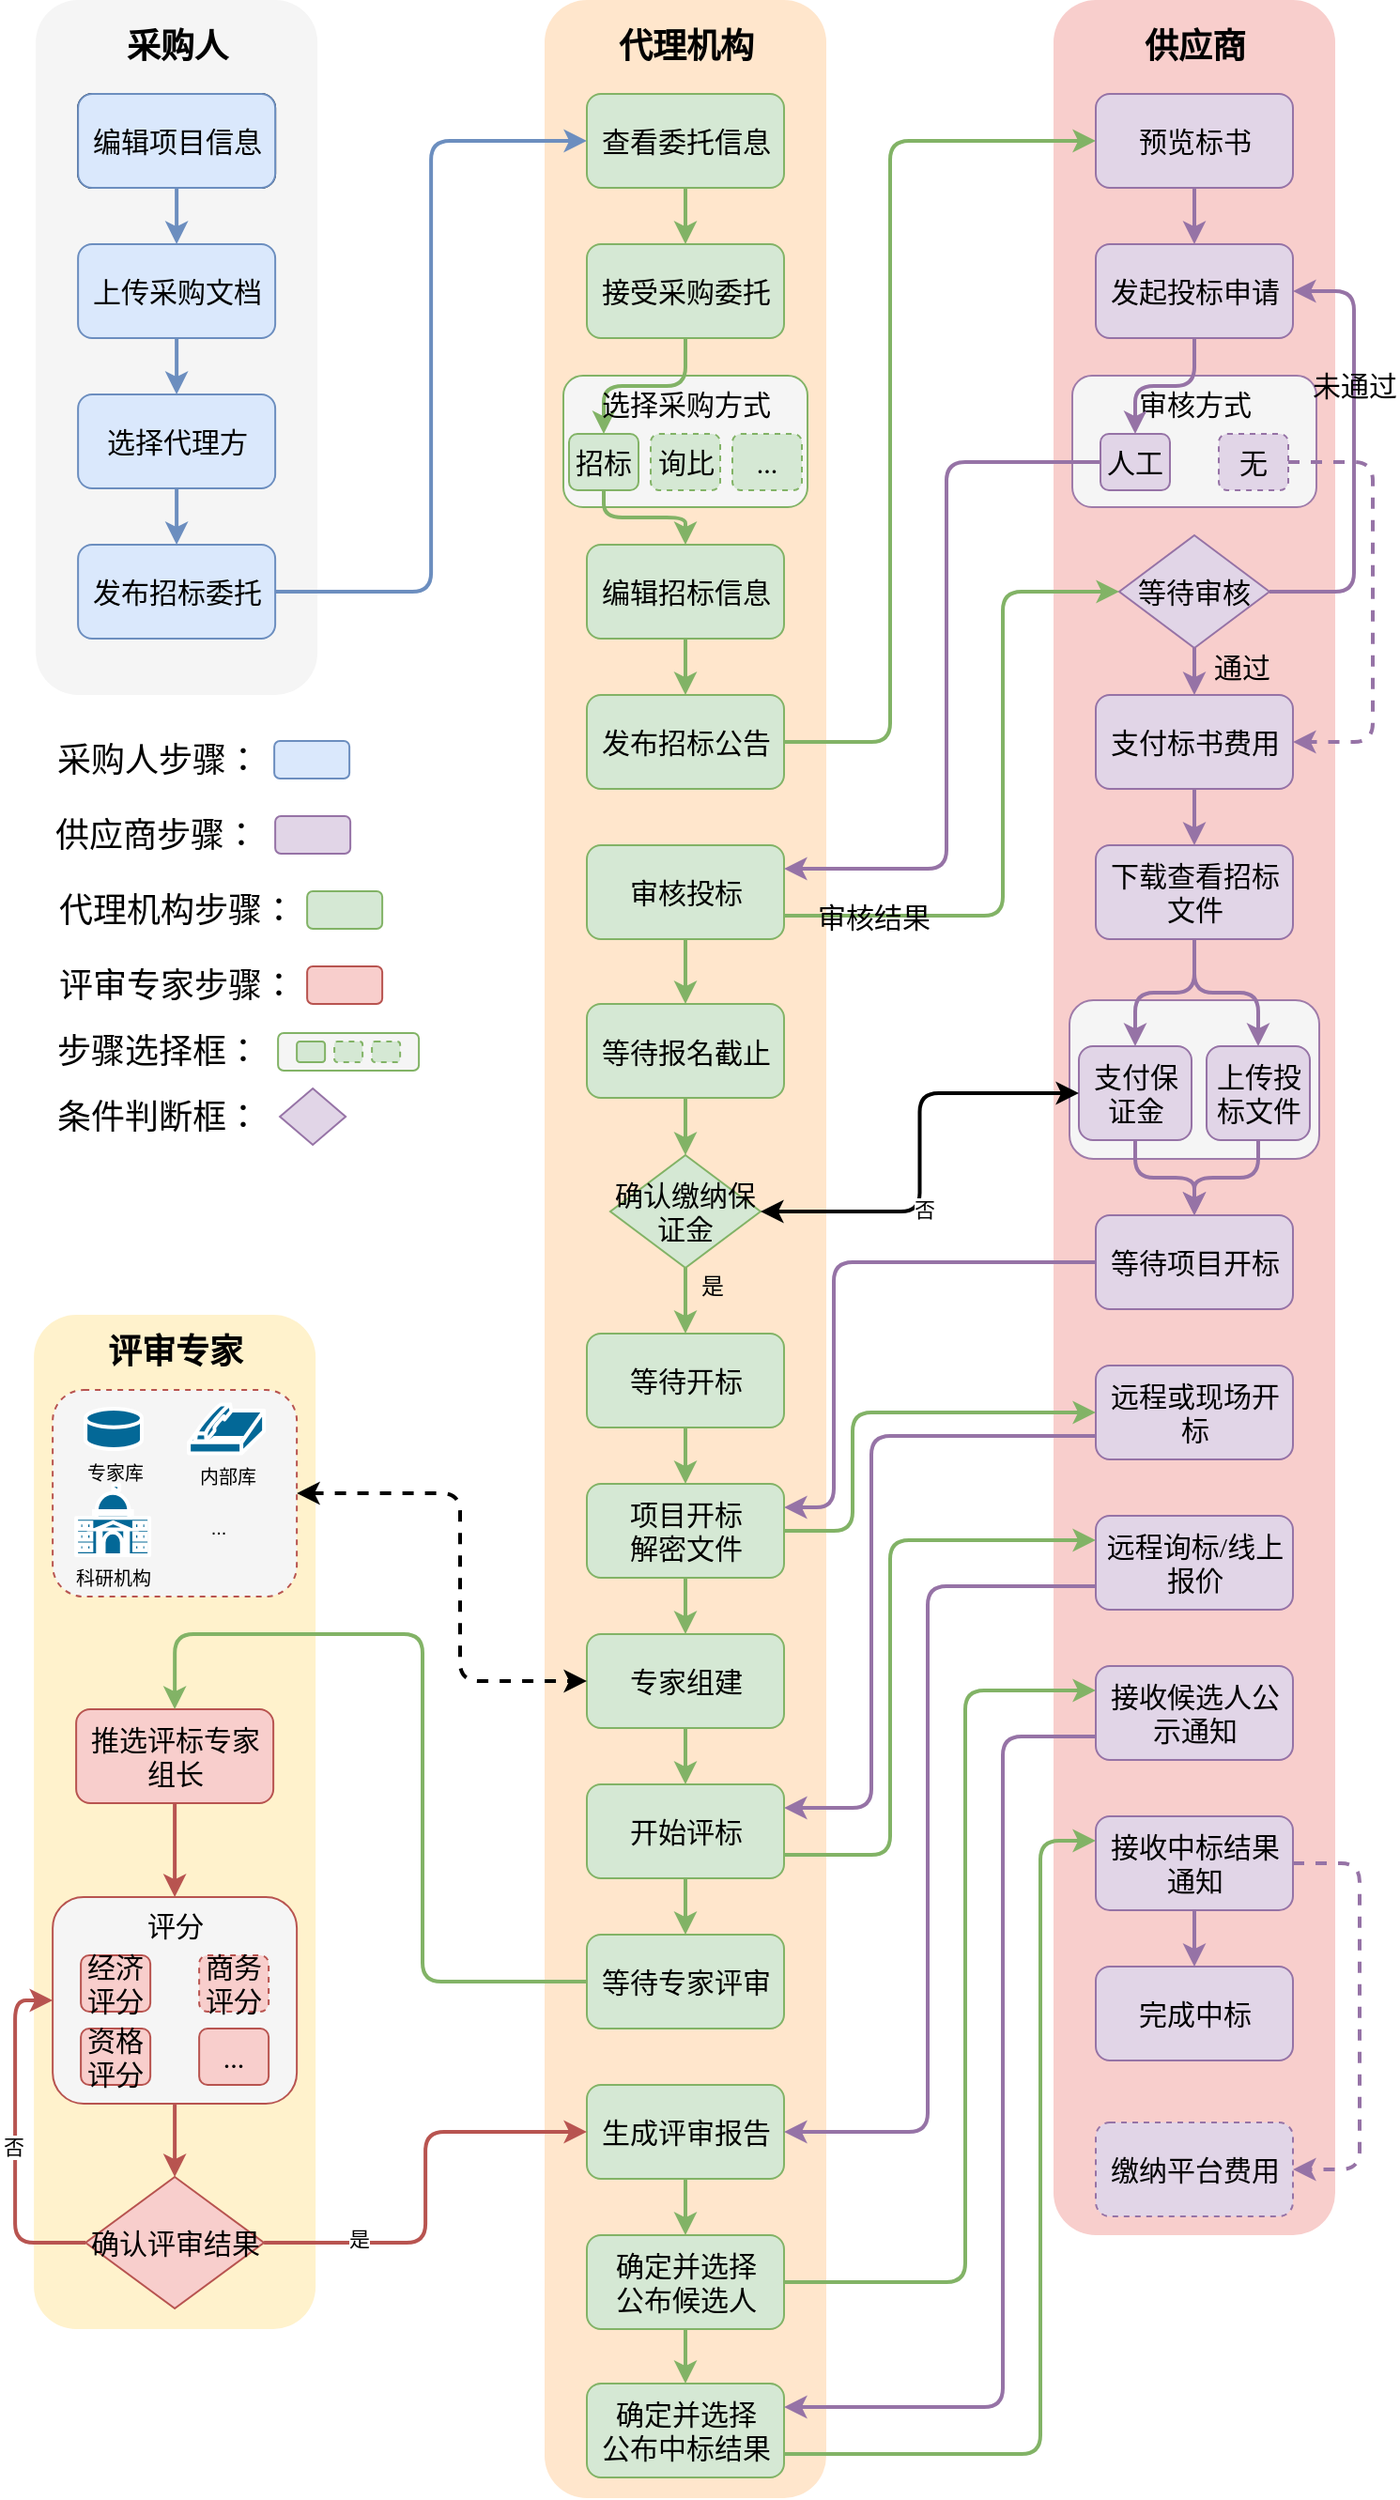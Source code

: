 <mxfile>
    <diagram id="Uh6QsPy6_SlyniQGsWLO" name="Page-1">
        <mxGraphModel dx="1078" dy="716" grid="1" gridSize="10" guides="1" tooltips="1" connect="1" arrows="1" fold="1" page="1" pageScale="1" pageWidth="750" pageHeight="1350" background="#ffffff" math="0" shadow="0">
            <root>
                <mxCell id="0"/>
                <mxCell id="1" parent="0"/>
                <mxCell id="5" value="" style="rounded=1;whiteSpace=wrap;html=1;fillColor=#f5f5f5;fontColor=#333333;strokeColor=none;" parent="1" vertex="1">
                    <mxGeometry x="19.06" width="150" height="370" as="geometry"/>
                </mxCell>
                <mxCell id="6" value="" style="rounded=1;whiteSpace=wrap;html=1;fillColor=#ffe6cc;strokeColor=none;" parent="1" vertex="1">
                    <mxGeometry x="290" width="150" height="1330" as="geometry"/>
                </mxCell>
                <mxCell id="32" value="" style="rounded=1;whiteSpace=wrap;html=1;fillColor=#f5f5f5;strokeColor=#82b366;fontColor=#333333;fontFamily=楷体;fontSize=15;" parent="1" vertex="1">
                    <mxGeometry x="300" y="200" width="130" height="70" as="geometry"/>
                </mxCell>
                <mxCell id="7" value="" style="rounded=1;whiteSpace=wrap;html=1;fillColor=#f8cecc;strokeColor=none;" parent="1" vertex="1">
                    <mxGeometry x="561" width="150" height="1190" as="geometry"/>
                </mxCell>
                <mxCell id="10" value="采购人" style="text;html=1;align=center;verticalAlign=middle;resizable=0;points=[];autosize=1;strokeColor=none;fillColor=none;fontStyle=1;fontSize=18;fontFamily=黑体;" parent="1" vertex="1">
                    <mxGeometry x="54.06" y="5" width="80" height="40" as="geometry"/>
                </mxCell>
                <mxCell id="12" value="代理机构" style="text;html=1;align=center;verticalAlign=middle;resizable=0;points=[];autosize=1;strokeColor=none;fillColor=none;fontStyle=1;fontSize=18;fontFamily=黑体;" parent="1" vertex="1">
                    <mxGeometry x="315" y="5" width="100" height="40" as="geometry"/>
                </mxCell>
                <mxCell id="13" value="供应商" style="text;html=1;align=center;verticalAlign=middle;resizable=0;points=[];autosize=1;strokeColor=none;fillColor=none;fontSize=18;fontStyle=1;fontFamily=黑体;" parent="1" vertex="1">
                    <mxGeometry x="596" y="5" width="80" height="40" as="geometry"/>
                </mxCell>
                <mxCell id="22" style="edgeStyle=none;html=1;exitX=0.5;exitY=1;exitDx=0;exitDy=0;entryX=0.5;entryY=0;entryDx=0;entryDy=0;fontFamily=楷体;fontSize=15;fillColor=#dae8fc;strokeColor=#6c8ebf;strokeWidth=2;" parent="1" source="15" target="16" edge="1">
                    <mxGeometry relative="1" as="geometry"/>
                </mxCell>
                <mxCell id="15" value="编辑项目信息" style="rounded=1;whiteSpace=wrap;html=1;fontFamily=楷体;fontSize=15;" parent="1" vertex="1">
                    <mxGeometry x="41.56" y="50" width="105" height="50" as="geometry"/>
                </mxCell>
                <mxCell id="23" style="edgeStyle=none;html=1;exitX=0.5;exitY=1;exitDx=0;exitDy=0;entryX=0.5;entryY=0;entryDx=0;entryDy=0;fontFamily=楷体;fontSize=15;fillColor=#dae8fc;strokeColor=#6c8ebf;strokeWidth=2;" parent="1" source="16" target="17" edge="1">
                    <mxGeometry relative="1" as="geometry"/>
                </mxCell>
                <mxCell id="16" value="上传采购文档" style="rounded=1;whiteSpace=wrap;html=1;fillColor=#dae8fc;strokeColor=#6c8ebf;fontFamily=楷体;fontSize=15;" parent="1" vertex="1">
                    <mxGeometry x="41.56" y="130" width="105" height="50" as="geometry"/>
                </mxCell>
                <mxCell id="24" style="edgeStyle=none;html=1;exitX=0.5;exitY=1;exitDx=0;exitDy=0;entryX=0.5;entryY=0;entryDx=0;entryDy=0;fontFamily=楷体;fontSize=15;fillColor=#dae8fc;strokeColor=#6c8ebf;strokeWidth=2;" parent="1" source="17" target="18" edge="1">
                    <mxGeometry relative="1" as="geometry"/>
                </mxCell>
                <mxCell id="17" value="选择代理方" style="rounded=1;whiteSpace=wrap;html=1;fillColor=#dae8fc;strokeColor=#6c8ebf;fontFamily=楷体;fontSize=15;" parent="1" vertex="1">
                    <mxGeometry x="41.56" y="210" width="105" height="50" as="geometry"/>
                </mxCell>
                <mxCell id="49" style="edgeStyle=orthogonalEdgeStyle;html=1;exitX=1;exitY=0.5;exitDx=0;exitDy=0;entryX=0;entryY=0.5;entryDx=0;entryDy=0;fontFamily=楷体;fontSize=15;fillColor=#dae8fc;strokeColor=#6c8ebf;strokeWidth=2;" parent="1" source="18" target="25" edge="1">
                    <mxGeometry relative="1" as="geometry"/>
                </mxCell>
                <mxCell id="18" value="发布招标委托" style="rounded=1;whiteSpace=wrap;html=1;fillColor=#dae8fc;strokeColor=#6c8ebf;fontFamily=楷体;fontSize=15;" parent="1" vertex="1">
                    <mxGeometry x="41.56" y="290" width="105" height="50" as="geometry"/>
                </mxCell>
                <mxCell id="40" style="edgeStyle=none;html=1;exitX=0.5;exitY=1;exitDx=0;exitDy=0;entryX=0.5;entryY=0;entryDx=0;entryDy=0;fontFamily=楷体;fontSize=15;fillColor=#d5e8d4;strokeColor=#82b366;strokeWidth=2;" parent="1" source="25" target="26" edge="1">
                    <mxGeometry relative="1" as="geometry"/>
                </mxCell>
                <mxCell id="25" value="查看委托信息" style="rounded=1;whiteSpace=wrap;html=1;fillColor=#d5e8d4;strokeColor=#82b366;fontFamily=楷体;fontSize=15;" parent="1" vertex="1">
                    <mxGeometry x="312.5" y="50" width="105" height="50" as="geometry"/>
                </mxCell>
                <mxCell id="80" style="edgeStyle=orthogonalEdgeStyle;html=1;exitX=0.5;exitY=1;exitDx=0;exitDy=0;entryX=0.5;entryY=0;entryDx=0;entryDy=0;fontFamily=楷体;fontSize=15;fillColor=#d5e8d4;strokeColor=#82b366;strokeWidth=2;" parent="1" source="26" target="28" edge="1">
                    <mxGeometry relative="1" as="geometry"/>
                </mxCell>
                <mxCell id="26" value="接受采购委托" style="rounded=1;whiteSpace=wrap;html=1;fillColor=#d5e8d4;strokeColor=#82b366;fontFamily=楷体;fontSize=15;" parent="1" vertex="1">
                    <mxGeometry x="312.5" y="130" width="105" height="50" as="geometry"/>
                </mxCell>
                <mxCell id="79" style="edgeStyle=orthogonalEdgeStyle;html=1;exitX=0.5;exitY=1;exitDx=0;exitDy=0;fontFamily=楷体;fontSize=15;fillColor=#d5e8d4;strokeColor=#82b366;strokeWidth=2;" parent="1" source="28" target="31" edge="1">
                    <mxGeometry relative="1" as="geometry"/>
                </mxCell>
                <mxCell id="28" value="招标" style="rounded=1;whiteSpace=wrap;html=1;fontFamily=楷体;fontSize=15;fillColor=#d5e8d4;strokeColor=#82b366;" parent="1" vertex="1">
                    <mxGeometry x="303" y="231" width="37" height="30" as="geometry"/>
                </mxCell>
                <mxCell id="29" value="询比" style="rounded=1;whiteSpace=wrap;html=1;fontFamily=楷体;fontSize=15;dashed=1;fillColor=#d5e8d4;strokeColor=#82b366;" parent="1" vertex="1">
                    <mxGeometry x="346.5" y="231" width="37" height="30" as="geometry"/>
                </mxCell>
                <mxCell id="30" value="..." style="rounded=1;whiteSpace=wrap;html=1;fontFamily=楷体;fontSize=15;dashed=1;fillColor=#d5e8d4;strokeColor=#82b366;" parent="1" vertex="1">
                    <mxGeometry x="390" y="231" width="37" height="30" as="geometry"/>
                </mxCell>
                <mxCell id="43" style="edgeStyle=none;html=1;exitX=0.5;exitY=1;exitDx=0;exitDy=0;entryX=0.5;entryY=0;entryDx=0;entryDy=0;fontFamily=楷体;fontSize=15;fillColor=#d5e8d4;strokeColor=#82b366;strokeWidth=2;" parent="1" source="31" target="34" edge="1">
                    <mxGeometry relative="1" as="geometry"/>
                </mxCell>
                <mxCell id="31" value="编辑招标信息" style="rounded=1;whiteSpace=wrap;html=1;fillColor=#d5e8d4;strokeColor=#82b366;fontFamily=楷体;fontSize=15;" parent="1" vertex="1">
                    <mxGeometry x="312.5" y="290" width="105" height="50" as="geometry"/>
                </mxCell>
                <mxCell id="33" value="选择采购方式" style="text;html=1;align=center;verticalAlign=middle;resizable=0;points=[];autosize=1;strokeColor=none;fillColor=none;fontSize=15;fontFamily=楷体;" parent="1" vertex="1">
                    <mxGeometry x="310" y="200" width="110" height="30" as="geometry"/>
                </mxCell>
                <mxCell id="48" style="edgeStyle=orthogonalEdgeStyle;html=1;exitX=1;exitY=0.5;exitDx=0;exitDy=0;entryX=0;entryY=0.5;entryDx=0;entryDy=0;fontFamily=楷体;fontSize=15;fillColor=#d5e8d4;strokeColor=#82b366;strokeWidth=2;" parent="1" source="34" target="35" edge="1">
                    <mxGeometry relative="1" as="geometry">
                        <Array as="points">
                            <mxPoint x="474" y="395"/>
                            <mxPoint x="474" y="75"/>
                        </Array>
                    </mxGeometry>
                </mxCell>
                <mxCell id="34" value="发布招标公告" style="rounded=1;whiteSpace=wrap;html=1;fillColor=#d5e8d4;strokeColor=#82b366;fontFamily=楷体;fontSize=15;" parent="1" vertex="1">
                    <mxGeometry x="312.5" y="370" width="105" height="50" as="geometry"/>
                </mxCell>
                <mxCell id="44" style="edgeStyle=none;html=1;exitX=0.5;exitY=1;exitDx=0;exitDy=0;entryX=0.5;entryY=0;entryDx=0;entryDy=0;fontFamily=楷体;fontSize=15;fillColor=#e1d5e7;strokeColor=#9673a6;strokeWidth=2;" parent="1" source="35" target="36" edge="1">
                    <mxGeometry relative="1" as="geometry"/>
                </mxCell>
                <mxCell id="35" value="预览标书" style="rounded=1;whiteSpace=wrap;html=1;fillColor=#e1d5e7;strokeColor=#9673a6;fontFamily=楷体;fontSize=15;" parent="1" vertex="1">
                    <mxGeometry x="583.5" y="50" width="105" height="50" as="geometry"/>
                </mxCell>
                <mxCell id="36" value="发起投标申请" style="rounded=1;whiteSpace=wrap;html=1;fillColor=#e1d5e7;strokeColor=#9673a6;fontFamily=楷体;fontSize=15;" parent="1" vertex="1">
                    <mxGeometry x="583.5" y="130" width="105" height="50" as="geometry"/>
                </mxCell>
                <mxCell id="51" value="" style="rounded=1;whiteSpace=wrap;html=1;fillColor=#f5f5f5;strokeColor=#9f7ba9;fontColor=#333333;fontFamily=楷体;fontSize=15;" parent="1" vertex="1">
                    <mxGeometry x="571" y="200" width="130" height="70" as="geometry"/>
                </mxCell>
                <mxCell id="52" value="审核方式" style="text;html=1;align=center;verticalAlign=middle;resizable=0;points=[];autosize=1;strokeColor=none;fillColor=none;fontSize=15;fontFamily=楷体;" parent="1" vertex="1">
                    <mxGeometry x="596" y="200" width="80" height="30" as="geometry"/>
                </mxCell>
                <mxCell id="63" value="人工" style="rounded=1;whiteSpace=wrap;html=1;fontFamily=楷体;fontSize=15;fillColor=#e1d5e7;strokeColor=#9673a6;" parent="1" vertex="1">
                    <mxGeometry x="586" y="231" width="37" height="30" as="geometry"/>
                </mxCell>
                <mxCell id="77" style="edgeStyle=orthogonalEdgeStyle;html=1;exitX=1;exitY=0.5;exitDx=0;exitDy=0;entryX=1;entryY=0.5;entryDx=0;entryDy=0;fontFamily=楷体;fontSize=15;dashed=1;fillColor=#e1d5e7;strokeColor=#9673a6;strokeWidth=2;" parent="1" source="64" target="68" edge="1">
                    <mxGeometry relative="1" as="geometry">
                        <Array as="points">
                            <mxPoint x="731" y="246"/>
                            <mxPoint x="731" y="395"/>
                        </Array>
                    </mxGeometry>
                </mxCell>
                <mxCell id="64" value="无" style="rounded=1;whiteSpace=wrap;html=1;fontFamily=楷体;fontSize=15;dashed=1;fillColor=#e1d5e7;strokeColor=#9673a6;" parent="1" vertex="1">
                    <mxGeometry x="649" y="231" width="37" height="30" as="geometry"/>
                </mxCell>
                <mxCell id="66" style="edgeStyle=orthogonalEdgeStyle;html=1;exitX=1;exitY=0.5;exitDx=0;exitDy=0;fontFamily=楷体;fontSize=15;fillColor=#e1d5e7;strokeColor=#9673a6;strokeWidth=2;" parent="1" source="65" target="36" edge="1">
                    <mxGeometry relative="1" as="geometry">
                        <mxPoint x="681" y="315" as="sourcePoint"/>
                        <mxPoint x="693.5" y="155" as="targetPoint"/>
                        <Array as="points">
                            <mxPoint x="721" y="315"/>
                            <mxPoint x="721" y="155"/>
                        </Array>
                    </mxGeometry>
                </mxCell>
                <mxCell id="92" value="未通过" style="edgeLabel;html=1;align=center;verticalAlign=middle;resizable=0;points=[];fontSize=15;fontFamily=楷体;labelBackgroundColor=none;" parent="66" vertex="1" connectable="0">
                    <mxGeometry x="0.304" relative="1" as="geometry">
                        <mxPoint as="offset"/>
                    </mxGeometry>
                </mxCell>
                <mxCell id="69" style="edgeStyle=orthogonalEdgeStyle;html=1;exitX=0.5;exitY=1;exitDx=0;exitDy=0;entryX=0.5;entryY=0;entryDx=0;entryDy=0;fontFamily=楷体;fontSize=15;fillColor=#e1d5e7;strokeColor=#9673a6;strokeWidth=2;" parent="1" source="65" target="68" edge="1">
                    <mxGeometry relative="1" as="geometry"/>
                </mxCell>
                <mxCell id="65" value="等待审核" style="rhombus;whiteSpace=wrap;html=1;fontFamily=楷体;fontSize=15;fillColor=#e1d5e7;strokeColor=#9673a6;" parent="1" vertex="1">
                    <mxGeometry x="596" y="285" width="80" height="60" as="geometry"/>
                </mxCell>
                <mxCell id="72" style="edgeStyle=orthogonalEdgeStyle;html=1;exitX=0.5;exitY=1;exitDx=0;exitDy=0;entryX=0.5;entryY=0;entryDx=0;entryDy=0;fontFamily=楷体;fontSize=15;fillColor=#e1d5e7;strokeColor=#9673a6;strokeWidth=2;" parent="1" source="68" target="70" edge="1">
                    <mxGeometry relative="1" as="geometry"/>
                </mxCell>
                <mxCell id="68" value="支付标书费用" style="rounded=1;whiteSpace=wrap;html=1;fillColor=#e1d5e7;strokeColor=#9673a6;fontFamily=楷体;fontSize=15;" parent="1" vertex="1">
                    <mxGeometry x="583.5" y="370" width="105" height="50" as="geometry"/>
                </mxCell>
                <mxCell id="70" value="下载查看招标文件" style="rounded=1;whiteSpace=wrap;html=1;fillColor=#e1d5e7;strokeColor=#9673a6;fontFamily=楷体;fontSize=15;" parent="1" vertex="1">
                    <mxGeometry x="583.5" y="450" width="105" height="50" as="geometry"/>
                </mxCell>
                <mxCell id="76" style="edgeStyle=orthogonalEdgeStyle;html=1;exitX=1;exitY=0.75;exitDx=0;exitDy=0;entryX=0;entryY=0.5;entryDx=0;entryDy=0;fontFamily=楷体;fontSize=15;fillColor=#d5e8d4;strokeColor=#82b366;strokeWidth=2;" parent="1" source="74" target="65" edge="1">
                    <mxGeometry relative="1" as="geometry">
                        <Array as="points">
                            <mxPoint x="534" y="488"/>
                            <mxPoint x="534" y="315"/>
                        </Array>
                    </mxGeometry>
                </mxCell>
                <mxCell id="91" value="审核结果" style="edgeLabel;html=1;align=center;verticalAlign=middle;resizable=0;points=[];fontSize=15;fontFamily=楷体;labelBackgroundColor=none;" parent="76" vertex="1" connectable="0">
                    <mxGeometry x="-0.732" relative="1" as="geometry">
                        <mxPoint as="offset"/>
                    </mxGeometry>
                </mxCell>
                <mxCell id="90" style="edgeStyle=orthogonalEdgeStyle;html=1;exitX=0.5;exitY=1;exitDx=0;exitDy=0;entryX=0.5;entryY=0;entryDx=0;entryDy=0;fontFamily=楷体;fontSize=15;fillColor=#d5e8d4;strokeColor=#82b366;strokeWidth=2;" parent="1" source="74" target="84" edge="1">
                    <mxGeometry relative="1" as="geometry"/>
                </mxCell>
                <mxCell id="74" value="审核投标" style="rounded=1;whiteSpace=wrap;html=1;fillColor=#d5e8d4;strokeColor=#82b366;fontFamily=楷体;fontSize=15;" parent="1" vertex="1">
                    <mxGeometry x="312.5" y="450" width="105" height="50" as="geometry"/>
                </mxCell>
                <mxCell id="75" style="edgeStyle=orthogonalEdgeStyle;html=1;exitX=0;exitY=0.5;exitDx=0;exitDy=0;entryX=1;entryY=0.25;entryDx=0;entryDy=0;fontFamily=楷体;fontSize=15;fillColor=#e1d5e7;strokeColor=#9673a6;strokeWidth=2;" parent="1" source="63" target="74" edge="1">
                    <mxGeometry relative="1" as="geometry">
                        <Array as="points">
                            <mxPoint x="504" y="246"/>
                            <mxPoint x="504" y="462"/>
                        </Array>
                    </mxGeometry>
                </mxCell>
                <mxCell id="60" style="edgeStyle=orthogonalEdgeStyle;html=1;exitX=0.5;exitY=1;exitDx=0;exitDy=0;fontFamily=楷体;fontSize=15;fillColor=#e1d5e7;strokeColor=#9673a6;strokeWidth=2;" parent="1" source="36" target="63" edge="1">
                    <mxGeometry relative="1" as="geometry"/>
                </mxCell>
                <mxCell id="206" style="edgeStyle=orthogonalEdgeStyle;html=1;exitX=0;exitY=0.5;exitDx=0;exitDy=0;entryX=1;entryY=0.25;entryDx=0;entryDy=0;strokeWidth=2;startArrow=none;startFill=0;fillColor=#e1d5e7;strokeColor=#9673a6;" parent="1" source="81" target="88" edge="1">
                    <mxGeometry relative="1" as="geometry">
                        <Array as="points">
                            <mxPoint x="444" y="672"/>
                            <mxPoint x="444" y="803"/>
                        </Array>
                    </mxGeometry>
                </mxCell>
                <mxCell id="81" value="等待项目开标" style="rounded=1;whiteSpace=wrap;html=1;fillColor=#e1d5e7;strokeColor=#9673a6;fontFamily=楷体;fontSize=15;" parent="1" vertex="1">
                    <mxGeometry x="583.5" y="647" width="105" height="50" as="geometry"/>
                </mxCell>
                <mxCell id="194" style="edgeStyle=orthogonalEdgeStyle;html=1;exitX=0.5;exitY=1;exitDx=0;exitDy=0;entryX=0.5;entryY=0;entryDx=0;entryDy=0;strokeWidth=2;startArrow=none;startFill=0;fillColor=#d5e8d4;strokeColor=#82b366;" parent="1" source="84" target="189" edge="1">
                    <mxGeometry relative="1" as="geometry"/>
                </mxCell>
                <mxCell id="84" value="等待报名截止" style="rounded=1;whiteSpace=wrap;html=1;fillColor=#d5e8d4;strokeColor=#82b366;fontFamily=楷体;fontSize=15;" parent="1" vertex="1">
                    <mxGeometry x="312.5" y="534.5" width="105" height="50" as="geometry"/>
                </mxCell>
                <mxCell id="89" style="edgeStyle=orthogonalEdgeStyle;html=1;exitX=0.5;exitY=1;exitDx=0;exitDy=0;entryX=0.5;entryY=0;entryDx=0;entryDy=0;fontFamily=楷体;fontSize=15;fillColor=#d5e8d4;strokeColor=#82b366;strokeWidth=2;" parent="1" source="85" target="88" edge="1">
                    <mxGeometry relative="1" as="geometry"/>
                </mxCell>
                <mxCell id="85" value="等待开标" style="rounded=1;whiteSpace=wrap;html=1;fillColor=#d5e8d4;strokeColor=#82b366;fontFamily=楷体;fontSize=15;" parent="1" vertex="1">
                    <mxGeometry x="312.5" y="710" width="105" height="50" as="geometry"/>
                </mxCell>
                <mxCell id="101" style="edgeStyle=orthogonalEdgeStyle;html=1;exitX=0.5;exitY=1;exitDx=0;exitDy=0;entryX=0.5;entryY=0;entryDx=0;entryDy=0;fontFamily=楷体;fontSize=15;fillColor=#d5e8d4;strokeColor=#82b366;strokeWidth=2;" parent="1" source="88" target="100" edge="1">
                    <mxGeometry relative="1" as="geometry"/>
                </mxCell>
                <mxCell id="207" style="edgeStyle=orthogonalEdgeStyle;html=1;exitX=1;exitY=0.5;exitDx=0;exitDy=0;entryX=0;entryY=0.5;entryDx=0;entryDy=0;strokeWidth=2;startArrow=none;startFill=0;fillColor=#d5e8d4;strokeColor=#82b366;" parent="1" source="88" target="95" edge="1">
                    <mxGeometry relative="1" as="geometry">
                        <Array as="points">
                            <mxPoint x="454" y="815"/>
                            <mxPoint x="454" y="752"/>
                        </Array>
                    </mxGeometry>
                </mxCell>
                <mxCell id="88" value="项目开标&lt;br style=&quot;font-size: 15px;&quot;&gt;解密文件" style="rounded=1;whiteSpace=wrap;html=1;fillColor=#d5e8d4;strokeColor=#82b366;fontFamily=楷体;fontSize=15;" parent="1" vertex="1">
                    <mxGeometry x="312.5" y="790" width="105" height="50" as="geometry"/>
                </mxCell>
                <mxCell id="94" value="&lt;span style=&quot;font-size: 15px;&quot;&gt;通过&lt;/span&gt;" style="text;html=1;align=center;verticalAlign=middle;resizable=0;points=[];autosize=1;strokeColor=none;fillColor=none;fontSize=15;fontFamily=楷体;labelBackgroundColor=none;" parent="1" vertex="1">
                    <mxGeometry x="636" y="340" width="50" height="30" as="geometry"/>
                </mxCell>
                <mxCell id="208" style="edgeStyle=orthogonalEdgeStyle;html=1;exitX=0;exitY=0.75;exitDx=0;exitDy=0;entryX=1;entryY=0.25;entryDx=0;entryDy=0;strokeWidth=2;startArrow=none;startFill=0;fillColor=#e1d5e7;strokeColor=#9673a6;" parent="1" source="95" target="102" edge="1">
                    <mxGeometry relative="1" as="geometry">
                        <Array as="points">
                            <mxPoint x="464" y="765"/>
                            <mxPoint x="464" y="963"/>
                        </Array>
                    </mxGeometry>
                </mxCell>
                <mxCell id="95" value="远程或现场开标" style="rounded=1;whiteSpace=wrap;html=1;fillColor=#e1d5e7;strokeColor=#9673a6;fontFamily=楷体;fontSize=15;" parent="1" vertex="1">
                    <mxGeometry x="583.5" y="727" width="105" height="50" as="geometry"/>
                </mxCell>
                <mxCell id="103" style="edgeStyle=orthogonalEdgeStyle;html=1;exitX=0.5;exitY=1;exitDx=0;exitDy=0;entryX=0.5;entryY=0;entryDx=0;entryDy=0;fontFamily=楷体;fontSize=15;fillColor=#d5e8d4;strokeColor=#82b366;strokeWidth=2;" parent="1" source="100" target="102" edge="1">
                    <mxGeometry relative="1" as="geometry"/>
                </mxCell>
                <mxCell id="100" value="专家组建" style="rounded=1;whiteSpace=wrap;html=1;fillColor=#d5e8d4;strokeColor=#82b366;fontFamily=楷体;fontSize=15;" parent="1" vertex="1">
                    <mxGeometry x="312.5" y="870" width="105" height="50" as="geometry"/>
                </mxCell>
                <mxCell id="110" style="edgeStyle=orthogonalEdgeStyle;html=1;exitX=0.5;exitY=1;exitDx=0;exitDy=0;entryX=0.5;entryY=0;entryDx=0;entryDy=0;fontFamily=楷体;fontSize=15;fillColor=#d5e8d4;strokeColor=#82b366;strokeWidth=2;" parent="1" source="102" target="104" edge="1">
                    <mxGeometry relative="1" as="geometry"/>
                </mxCell>
                <mxCell id="102" value="开始评标" style="rounded=1;whiteSpace=wrap;html=1;fillColor=#d5e8d4;strokeColor=#82b366;fontFamily=楷体;fontSize=15;" parent="1" vertex="1">
                    <mxGeometry x="312.5" y="950" width="105" height="50" as="geometry"/>
                </mxCell>
                <mxCell id="104" value="等待专家评审" style="rounded=1;whiteSpace=wrap;html=1;fillColor=#d5e8d4;strokeColor=#82b366;fontFamily=楷体;fontSize=15;" parent="1" vertex="1">
                    <mxGeometry x="312.5" y="1030" width="105" height="50" as="geometry"/>
                </mxCell>
                <mxCell id="112" style="edgeStyle=orthogonalEdgeStyle;html=1;exitX=0.5;exitY=1;exitDx=0;exitDy=0;entryX=0.5;entryY=0;entryDx=0;entryDy=0;fontFamily=楷体;fontSize=15;fillColor=#d5e8d4;strokeColor=#82b366;strokeWidth=2;" parent="1" source="105" target="106" edge="1">
                    <mxGeometry relative="1" as="geometry"/>
                </mxCell>
                <mxCell id="209" style="edgeStyle=orthogonalEdgeStyle;html=1;exitX=1;exitY=0.75;exitDx=0;exitDy=0;entryX=0;entryY=0.25;entryDx=0;entryDy=0;strokeWidth=2;startArrow=none;startFill=0;fillColor=#d5e8d4;strokeColor=#82b366;" parent="1" source="102" target="108" edge="1">
                    <mxGeometry relative="1" as="geometry">
                        <Array as="points">
                            <mxPoint x="474" y="988"/>
                            <mxPoint x="474" y="820"/>
                            <mxPoint x="584" y="820"/>
                        </Array>
                    </mxGeometry>
                </mxCell>
                <mxCell id="105" value="生成评审报告" style="rounded=1;whiteSpace=wrap;html=1;fillColor=#d5e8d4;strokeColor=#82b366;fontFamily=楷体;fontSize=15;" parent="1" vertex="1">
                    <mxGeometry x="312.5" y="1110" width="105" height="50" as="geometry"/>
                </mxCell>
                <mxCell id="113" style="edgeStyle=orthogonalEdgeStyle;html=1;exitX=0.5;exitY=1;exitDx=0;exitDy=0;entryX=0.5;entryY=0;entryDx=0;entryDy=0;fontFamily=楷体;fontSize=15;fillColor=#d5e8d4;strokeColor=#82b366;strokeWidth=2;" parent="1" source="106" target="107" edge="1">
                    <mxGeometry relative="1" as="geometry"/>
                </mxCell>
                <mxCell id="211" style="edgeStyle=orthogonalEdgeStyle;html=1;exitX=1;exitY=0.5;exitDx=0;exitDy=0;entryX=0;entryY=0.25;entryDx=0;entryDy=0;strokeWidth=2;startArrow=none;startFill=0;fillColor=#d5e8d4;strokeColor=#82b366;" parent="1" source="106" target="109" edge="1">
                    <mxGeometry relative="1" as="geometry">
                        <Array as="points">
                            <mxPoint x="514" y="1215"/>
                            <mxPoint x="514" y="900"/>
                            <mxPoint x="584" y="900"/>
                        </Array>
                    </mxGeometry>
                </mxCell>
                <mxCell id="106" value="确定并选择&lt;br style=&quot;font-size: 15px;&quot;&gt;公布候选人" style="rounded=1;whiteSpace=wrap;html=1;fillColor=#d5e8d4;strokeColor=#82b366;fontFamily=楷体;fontSize=15;" parent="1" vertex="1">
                    <mxGeometry x="312.5" y="1190" width="105" height="50" as="geometry"/>
                </mxCell>
                <mxCell id="213" style="edgeStyle=orthogonalEdgeStyle;html=1;exitX=1;exitY=0.75;exitDx=0;exitDy=0;entryX=0;entryY=0.25;entryDx=0;entryDy=0;strokeWidth=2;startArrow=none;startFill=0;fillColor=#d5e8d4;strokeColor=#82b366;" parent="1" source="107" target="119" edge="1">
                    <mxGeometry relative="1" as="geometry">
                        <Array as="points">
                            <mxPoint x="554" y="1306"/>
                            <mxPoint x="554" y="980"/>
                            <mxPoint x="584" y="980"/>
                        </Array>
                    </mxGeometry>
                </mxCell>
                <mxCell id="107" value="确定并选择&lt;br style=&quot;font-size: 15px;&quot;&gt;公布中标结果" style="rounded=1;whiteSpace=wrap;html=1;fillColor=#d5e8d4;strokeColor=#82b366;fontFamily=楷体;fontSize=15;" parent="1" vertex="1">
                    <mxGeometry x="312.5" y="1269" width="105" height="50" as="geometry"/>
                </mxCell>
                <mxCell id="210" style="edgeStyle=orthogonalEdgeStyle;html=1;exitX=0;exitY=0.75;exitDx=0;exitDy=0;entryX=1;entryY=0.5;entryDx=0;entryDy=0;strokeWidth=2;startArrow=none;startFill=0;fillColor=#e1d5e7;strokeColor=#9673a6;" parent="1" source="108" target="105" edge="1">
                    <mxGeometry relative="1" as="geometry">
                        <Array as="points">
                            <mxPoint x="494" y="844"/>
                            <mxPoint x="494" y="1135"/>
                        </Array>
                    </mxGeometry>
                </mxCell>
                <mxCell id="108" value="远程询标/线上报价" style="rounded=1;whiteSpace=wrap;html=1;fillColor=#e1d5e7;strokeColor=#9673a6;fontFamily=楷体;fontSize=15;" parent="1" vertex="1">
                    <mxGeometry x="583.5" y="807" width="105" height="50" as="geometry"/>
                </mxCell>
                <mxCell id="212" style="edgeStyle=orthogonalEdgeStyle;html=1;exitX=0;exitY=0.75;exitDx=0;exitDy=0;entryX=1;entryY=0.25;entryDx=0;entryDy=0;strokeWidth=2;startArrow=none;startFill=0;fillColor=#e1d5e7;strokeColor=#9673a6;" parent="1" source="109" target="107" edge="1">
                    <mxGeometry relative="1" as="geometry">
                        <Array as="points">
                            <mxPoint x="534" y="924"/>
                            <mxPoint x="534" y="1282"/>
                        </Array>
                    </mxGeometry>
                </mxCell>
                <mxCell id="109" value="接收候选人公示通知" style="rounded=1;whiteSpace=wrap;html=1;fillColor=#e1d5e7;strokeColor=#9673a6;fontFamily=楷体;fontSize=15;" parent="1" vertex="1">
                    <mxGeometry x="583.5" y="887" width="105" height="50" as="geometry"/>
                </mxCell>
                <mxCell id="145" style="edgeStyle=orthogonalEdgeStyle;html=1;exitX=0.5;exitY=1;exitDx=0;exitDy=0;entryX=0.5;entryY=0;entryDx=0;entryDy=0;strokeWidth=2;fontFamily=黑体;fontSize=18;fillColor=#e1d5e7;strokeColor=#9673a6;" parent="1" source="119" target="144" edge="1">
                    <mxGeometry relative="1" as="geometry"/>
                </mxCell>
                <mxCell id="231" style="edgeStyle=orthogonalEdgeStyle;html=1;exitX=1;exitY=0.5;exitDx=0;exitDy=0;entryX=1;entryY=0.5;entryDx=0;entryDy=0;strokeWidth=2;fontSize=10;fillColor=#e1d5e7;strokeColor=#9673a6;dashed=1;" edge="1" parent="1" source="119" target="230">
                    <mxGeometry relative="1" as="geometry">
                        <Array as="points">
                            <mxPoint x="724" y="992"/>
                            <mxPoint x="724" y="1155"/>
                        </Array>
                    </mxGeometry>
                </mxCell>
                <mxCell id="119" value="接收中标结果通知" style="rounded=1;whiteSpace=wrap;html=1;fillColor=#e1d5e7;strokeColor=#9673a6;fontFamily=楷体;fontSize=15;" parent="1" vertex="1">
                    <mxGeometry x="583.5" y="967" width="105" height="50" as="geometry"/>
                </mxCell>
                <mxCell id="126" value="编辑项目信息" style="rounded=1;whiteSpace=wrap;html=1;fillColor=#dae8fc;strokeColor=#6c8ebf;fontFamily=楷体;fontSize=15;" parent="1" vertex="1">
                    <mxGeometry x="41.56" y="50" width="105" height="50" as="geometry"/>
                </mxCell>
                <mxCell id="144" value="完成中标" style="rounded=1;whiteSpace=wrap;html=1;fillColor=#e1d5e7;strokeColor=#9673a6;fontFamily=楷体;fontSize=15;" parent="1" vertex="1">
                    <mxGeometry x="583.5" y="1047" width="105" height="50" as="geometry"/>
                </mxCell>
                <mxCell id="146" value="" style="rounded=1;whiteSpace=wrap;html=1;fillColor=#dae8fc;strokeColor=#6c8ebf;fontFamily=楷体;fontSize=15;" parent="1" vertex="1">
                    <mxGeometry x="146.06" y="394.5" width="40" height="20" as="geometry"/>
                </mxCell>
                <mxCell id="147" value="采购人步骤：" style="text;html=1;align=center;verticalAlign=middle;resizable=0;points=[];autosize=1;strokeColor=none;fillColor=none;fontSize=18;fontFamily=黑体;" parent="1" vertex="1">
                    <mxGeometry x="18.56" y="384.5" width="130" height="40" as="geometry"/>
                </mxCell>
                <mxCell id="148" value="代理机构步骤：" style="text;html=1;align=center;verticalAlign=middle;resizable=0;points=[];autosize=1;strokeColor=none;fillColor=none;fontSize=18;fontFamily=黑体;" parent="1" vertex="1">
                    <mxGeometry x="19.06" y="464.5" width="150" height="40" as="geometry"/>
                </mxCell>
                <mxCell id="149" value="供应商步骤：" style="text;html=1;align=center;verticalAlign=middle;resizable=0;points=[];autosize=1;strokeColor=none;fillColor=none;fontSize=18;fontFamily=黑体;" parent="1" vertex="1">
                    <mxGeometry x="18.06" y="424.5" width="130" height="40" as="geometry"/>
                </mxCell>
                <mxCell id="151" value="" style="rounded=1;whiteSpace=wrap;html=1;fillColor=#d5e8d4;strokeColor=#82b366;fontFamily=楷体;fontSize=15;" parent="1" vertex="1">
                    <mxGeometry x="163.56" y="474.5" width="40" height="20" as="geometry"/>
                </mxCell>
                <mxCell id="152" value="" style="rounded=1;whiteSpace=wrap;html=1;fillColor=#e1d5e7;strokeColor=#9673a6;fontFamily=楷体;fontSize=15;" parent="1" vertex="1">
                    <mxGeometry x="146.56" y="434.5" width="40" height="20" as="geometry"/>
                </mxCell>
                <mxCell id="153" value="步骤选择框：" style="text;html=1;align=center;verticalAlign=middle;resizable=0;points=[];autosize=1;strokeColor=none;fillColor=none;fontSize=18;fontFamily=黑体;" parent="1" vertex="1">
                    <mxGeometry x="19.06" y="540" width="130" height="40" as="geometry"/>
                </mxCell>
                <mxCell id="154" value="" style="rounded=1;whiteSpace=wrap;html=1;fillColor=#f5f5f5;strokeColor=#82b366;fontColor=#333333;fontFamily=楷体;fontSize=15;" parent="1" vertex="1">
                    <mxGeometry x="148.06" y="550" width="75" height="20" as="geometry"/>
                </mxCell>
                <mxCell id="157" value="" style="rounded=1;whiteSpace=wrap;html=1;fontFamily=楷体;fontSize=15;fillColor=#d5e8d4;strokeColor=#82b366;" parent="1" vertex="1">
                    <mxGeometry x="158.06" y="554.5" width="15" height="11" as="geometry"/>
                </mxCell>
                <mxCell id="159" value="" style="rounded=1;whiteSpace=wrap;html=1;fontFamily=楷体;fontSize=15;dashed=1;fillColor=#d5e8d4;strokeColor=#82b366;" parent="1" vertex="1">
                    <mxGeometry x="178.06" y="554.5" width="15" height="11" as="geometry"/>
                </mxCell>
                <mxCell id="160" value="" style="rounded=1;whiteSpace=wrap;html=1;fontFamily=楷体;fontSize=15;dashed=1;fillColor=#d5e8d4;strokeColor=#82b366;" parent="1" vertex="1">
                    <mxGeometry x="198.06" y="554.5" width="15" height="11" as="geometry"/>
                </mxCell>
                <mxCell id="161" value="" style="rhombus;whiteSpace=wrap;html=1;fontFamily=楷体;fontSize=15;fillColor=#e1d5e7;strokeColor=#9673a6;" parent="1" vertex="1">
                    <mxGeometry x="149.06" y="579.5" width="35" height="30" as="geometry"/>
                </mxCell>
                <mxCell id="162" value="条件判断框：" style="text;html=1;align=center;verticalAlign=middle;resizable=0;points=[];autosize=1;strokeColor=none;fillColor=none;fontSize=18;fontFamily=黑体;" parent="1" vertex="1">
                    <mxGeometry x="19.06" y="574.5" width="130" height="40" as="geometry"/>
                </mxCell>
                <mxCell id="164" value="" style="rounded=1;whiteSpace=wrap;html=1;fillColor=#fff2cc;strokeColor=none;" parent="1" vertex="1">
                    <mxGeometry x="18.06" y="700" width="150" height="540" as="geometry"/>
                </mxCell>
                <mxCell id="165" value="评审专家" style="text;html=1;align=center;verticalAlign=middle;resizable=0;points=[];autosize=1;strokeColor=none;fillColor=none;fontStyle=1;fontSize=18;fontFamily=黑体;" parent="1" vertex="1">
                    <mxGeometry x="43.06" y="700" width="100" height="40" as="geometry"/>
                </mxCell>
                <mxCell id="180" style="edgeStyle=orthogonalEdgeStyle;html=1;exitX=0.5;exitY=1;exitDx=0;exitDy=0;entryX=0.5;entryY=0;entryDx=0;entryDy=0;strokeWidth=2;fillColor=#f8cecc;strokeColor=#b85450;" parent="1" source="167" target="175" edge="1">
                    <mxGeometry relative="1" as="geometry"/>
                </mxCell>
                <mxCell id="167" value="" style="rounded=1;whiteSpace=wrap;html=1;fillColor=#f5f5f5;strokeColor=#b85450;fontColor=#333333;fontFamily=楷体;fontSize=15;" parent="1" vertex="1">
                    <mxGeometry x="28.06" y="1010" width="130" height="110" as="geometry"/>
                </mxCell>
                <mxCell id="168" value="评分" style="text;html=1;align=center;verticalAlign=middle;resizable=0;points=[];autosize=1;strokeColor=none;fillColor=none;fontSize=15;fontFamily=楷体;" parent="1" vertex="1">
                    <mxGeometry x="68.06" y="1010" width="50" height="30" as="geometry"/>
                </mxCell>
                <mxCell id="169" value="经济评分" style="rounded=1;whiteSpace=wrap;html=1;fontFamily=楷体;fontSize=15;fillColor=#f8cecc;strokeColor=#b85450;" parent="1" vertex="1">
                    <mxGeometry x="43.06" y="1041" width="37" height="30" as="geometry"/>
                </mxCell>
                <mxCell id="170" value="商务评分" style="rounded=1;whiteSpace=wrap;html=1;fontFamily=楷体;fontSize=15;dashed=1;fillColor=#f8cecc;strokeColor=#b85450;" parent="1" vertex="1">
                    <mxGeometry x="106.06" y="1041" width="37" height="30" as="geometry"/>
                </mxCell>
                <mxCell id="172" value="资格评分" style="rounded=1;whiteSpace=wrap;html=1;fontFamily=楷体;fontSize=15;fillColor=#f8cecc;strokeColor=#b85450;" parent="1" vertex="1">
                    <mxGeometry x="43.06" y="1080" width="37" height="30" as="geometry"/>
                </mxCell>
                <mxCell id="173" value="..." style="rounded=1;whiteSpace=wrap;html=1;fontFamily=楷体;fontSize=15;fillColor=#f8cecc;strokeColor=#b85450;" parent="1" vertex="1">
                    <mxGeometry x="106.06" y="1080" width="37" height="30" as="geometry"/>
                </mxCell>
                <mxCell id="181" style="edgeStyle=orthogonalEdgeStyle;html=1;exitX=1;exitY=0.5;exitDx=0;exitDy=0;entryX=0;entryY=0.5;entryDx=0;entryDy=0;strokeWidth=2;fillColor=#f8cecc;strokeColor=#b85450;" parent="1" source="175" target="105" edge="1">
                    <mxGeometry relative="1" as="geometry"/>
                </mxCell>
                <mxCell id="182" value="是" style="edgeLabel;html=1;align=center;verticalAlign=middle;resizable=0;points=[];" parent="181" vertex="1" connectable="0">
                    <mxGeometry x="-0.563" y="2" relative="1" as="geometry">
                        <mxPoint as="offset"/>
                    </mxGeometry>
                </mxCell>
                <mxCell id="183" style="edgeStyle=orthogonalEdgeStyle;html=1;exitX=0;exitY=0.5;exitDx=0;exitDy=0;entryX=0;entryY=0.5;entryDx=0;entryDy=0;strokeWidth=2;fillColor=#f8cecc;strokeColor=#b85450;" parent="1" source="175" target="167" edge="1">
                    <mxGeometry relative="1" as="geometry">
                        <Array as="points">
                            <mxPoint x="8.06" y="1194"/>
                            <mxPoint x="8.06" y="1065"/>
                        </Array>
                    </mxGeometry>
                </mxCell>
                <mxCell id="184" value="否" style="edgeLabel;html=1;align=center;verticalAlign=middle;resizable=0;points=[];" parent="183" vertex="1" connectable="0">
                    <mxGeometry x="-0.044" y="1" relative="1" as="geometry">
                        <mxPoint as="offset"/>
                    </mxGeometry>
                </mxCell>
                <mxCell id="175" value="确认评审结果" style="rhombus;whiteSpace=wrap;html=1;fontFamily=楷体;fontSize=15;fillColor=#f8cecc;strokeColor=#b85450;" parent="1" vertex="1">
                    <mxGeometry x="45.56" y="1159" width="95" height="70" as="geometry"/>
                </mxCell>
                <mxCell id="179" style="edgeStyle=orthogonalEdgeStyle;html=1;exitX=0.5;exitY=1;exitDx=0;exitDy=0;strokeWidth=2;fillColor=#f8cecc;strokeColor=#b85450;" parent="1" source="176" target="168" edge="1">
                    <mxGeometry relative="1" as="geometry"/>
                </mxCell>
                <mxCell id="176" value="推选评标专家组长" style="rounded=1;whiteSpace=wrap;html=1;fillColor=#f8cecc;strokeColor=#b85450;fontFamily=楷体;fontSize=15;" parent="1" vertex="1">
                    <mxGeometry x="40.56" y="910" width="105" height="50" as="geometry"/>
                </mxCell>
                <mxCell id="178" style="edgeStyle=orthogonalEdgeStyle;html=1;exitX=0;exitY=0.5;exitDx=0;exitDy=0;entryX=0.5;entryY=0;entryDx=0;entryDy=0;strokeWidth=2;fillColor=#d5e8d4;strokeColor=#82b366;" parent="1" source="104" target="176" edge="1">
                    <mxGeometry relative="1" as="geometry">
                        <Array as="points">
                            <mxPoint x="225" y="1055"/>
                            <mxPoint x="225" y="870"/>
                            <mxPoint x="93" y="870"/>
                        </Array>
                    </mxGeometry>
                </mxCell>
                <mxCell id="186" style="edgeStyle=orthogonalEdgeStyle;html=1;exitX=1;exitY=0.5;exitDx=0;exitDy=0;entryX=0;entryY=0.5;entryDx=0;entryDy=0;startArrow=classic;startFill=1;strokeWidth=2;dashed=1;" parent="1" source="214" target="100" edge="1">
                    <mxGeometry relative="1" as="geometry">
                        <Array as="points">
                            <mxPoint x="245" y="795"/>
                            <mxPoint x="245" y="895"/>
                        </Array>
                    </mxGeometry>
                </mxCell>
                <mxCell id="187" value="评审专家步骤：" style="text;html=1;align=center;verticalAlign=middle;resizable=0;points=[];autosize=1;strokeColor=none;fillColor=none;fontSize=18;fontFamily=黑体;" parent="1" vertex="1">
                    <mxGeometry x="19.06" y="504.5" width="150" height="40" as="geometry"/>
                </mxCell>
                <mxCell id="188" value="" style="rounded=1;whiteSpace=wrap;html=1;fillColor=#f8cecc;strokeColor=#b85450;fontFamily=楷体;fontSize=15;" parent="1" vertex="1">
                    <mxGeometry x="163.56" y="514.5" width="40" height="20" as="geometry"/>
                </mxCell>
                <mxCell id="193" style="edgeStyle=orthogonalEdgeStyle;html=1;exitX=0.5;exitY=1;exitDx=0;exitDy=0;entryX=0.5;entryY=0;entryDx=0;entryDy=0;strokeWidth=2;startArrow=none;startFill=0;fillColor=#d5e8d4;strokeColor=#82b366;" parent="1" source="189" target="85" edge="1">
                    <mxGeometry relative="1" as="geometry"/>
                </mxCell>
                <mxCell id="189" value="确认缴纳保证金" style="rhombus;whiteSpace=wrap;html=1;fontFamily=楷体;fontSize=15;fillColor=#d5e8d4;strokeColor=#82b366;" parent="1" vertex="1">
                    <mxGeometry x="325" y="615" width="80" height="60" as="geometry"/>
                </mxCell>
                <mxCell id="196" value="是" style="text;html=1;align=center;verticalAlign=middle;resizable=0;points=[];autosize=1;strokeColor=none;fillColor=none;" parent="1" vertex="1">
                    <mxGeometry x="359" y="670" width="40" height="30" as="geometry"/>
                </mxCell>
                <mxCell id="214" value="" style="rounded=1;whiteSpace=wrap;html=1;fillColor=#f5f5f5;strokeColor=#b85450;fontColor=#333333;fontFamily=楷体;fontSize=15;dashed=1;" vertex="1" parent="1">
                    <mxGeometry x="28.06" y="740" width="130" height="110" as="geometry"/>
                </mxCell>
                <mxCell id="185" value="专家库" style="shape=mxgraph.cisco.storage.relational_database;sketch=0;html=1;pointerEvents=1;dashed=0;fillColor=#036897;strokeColor=#ffffff;strokeWidth=2;verticalLabelPosition=bottom;verticalAlign=top;align=center;outlineConnect=0;fontSize=10;" parent="1" vertex="1">
                    <mxGeometry x="45.56" y="750" width="29.94" height="21.5" as="geometry"/>
                </mxCell>
                <mxCell id="216" value="内部库" style="shape=mxgraph.cisco.modems_and_phones.hootphone;sketch=0;html=1;pointerEvents=1;dashed=0;fillColor=#036897;strokeColor=#ffffff;strokeWidth=2;verticalLabelPosition=bottom;verticalAlign=top;align=center;outlineConnect=0;fontSize=10;" vertex="1" parent="1">
                    <mxGeometry x="100.56" y="747.75" width="40" height="26" as="geometry"/>
                </mxCell>
                <mxCell id="217" value="科研机构" style="shape=mxgraph.cisco.buildings.government_building;sketch=0;html=1;pointerEvents=1;dashed=0;fillColor=#036897;strokeColor=#ffffff;strokeWidth=2;verticalLabelPosition=bottom;verticalAlign=top;align=center;outlineConnect=0;fontSize=10;" vertex="1" parent="1">
                    <mxGeometry x="40.56" y="790" width="39" height="38" as="geometry"/>
                </mxCell>
                <mxCell id="218" value="..." style="text;html=1;align=center;verticalAlign=middle;resizable=0;points=[];autosize=1;strokeColor=none;fillColor=none;fontSize=10;" vertex="1" parent="1">
                    <mxGeometry x="100.56" y="798" width="30" height="30" as="geometry"/>
                </mxCell>
                <mxCell id="223" value="" style="rounded=1;whiteSpace=wrap;html=1;fillColor=#f5f5f5;strokeColor=#9f7ba9;fontColor=#333333;fontFamily=楷体;fontSize=15;" vertex="1" parent="1">
                    <mxGeometry x="569.5" y="532.5" width="133" height="84.5" as="geometry"/>
                </mxCell>
                <mxCell id="228" style="edgeStyle=orthogonalEdgeStyle;html=1;exitX=0.5;exitY=1;exitDx=0;exitDy=0;strokeWidth=2;fontSize=10;fillColor=#e1d5e7;strokeColor=#9673a6;entryX=0.5;entryY=0;entryDx=0;entryDy=0;" edge="1" parent="1" source="224" target="81">
                    <mxGeometry relative="1" as="geometry">
                        <mxPoint x="634" y="650" as="targetPoint"/>
                    </mxGeometry>
                </mxCell>
                <mxCell id="224" value="支付保证金" style="rounded=1;whiteSpace=wrap;html=1;fillColor=#e1d5e7;strokeColor=#9673a6;fontFamily=楷体;fontSize=15;" vertex="1" parent="1">
                    <mxGeometry x="574.5" y="557" width="60" height="50" as="geometry"/>
                </mxCell>
                <mxCell id="229" style="edgeStyle=orthogonalEdgeStyle;html=1;exitX=0.5;exitY=1;exitDx=0;exitDy=0;strokeWidth=2;fontSize=10;fillColor=#e1d5e7;strokeColor=#9673a6;entryX=0.5;entryY=0;entryDx=0;entryDy=0;" edge="1" parent="1" source="225" target="81">
                    <mxGeometry relative="1" as="geometry">
                        <mxPoint x="634" y="650" as="targetPoint"/>
                    </mxGeometry>
                </mxCell>
                <mxCell id="225" value="上传投标文件" style="rounded=1;whiteSpace=wrap;html=1;fillColor=#e1d5e7;strokeColor=#9673a6;fontFamily=楷体;fontSize=15;" vertex="1" parent="1">
                    <mxGeometry x="642.5" y="557" width="55" height="50" as="geometry"/>
                </mxCell>
                <mxCell id="73" style="edgeStyle=orthogonalEdgeStyle;html=1;exitX=0.5;exitY=1;exitDx=0;exitDy=0;fontFamily=楷体;fontSize=15;fillColor=#e1d5e7;strokeColor=#9673a6;strokeWidth=2;entryX=0.5;entryY=0;entryDx=0;entryDy=0;" parent="1" source="70" target="224" edge="1">
                    <mxGeometry relative="1" as="geometry">
                        <mxPoint x="636" y="534.5" as="targetPoint"/>
                    </mxGeometry>
                </mxCell>
                <mxCell id="227" style="edgeStyle=orthogonalEdgeStyle;html=1;exitX=0.5;exitY=1;exitDx=0;exitDy=0;entryX=0.5;entryY=0;entryDx=0;entryDy=0;fontSize=10;strokeWidth=2;fillColor=#e1d5e7;strokeColor=#9673a6;" edge="1" parent="1" source="70" target="225">
                    <mxGeometry relative="1" as="geometry"/>
                </mxCell>
                <mxCell id="191" style="edgeStyle=orthogonalEdgeStyle;html=1;exitX=1;exitY=0.5;exitDx=0;exitDy=0;entryX=0;entryY=0.5;entryDx=0;entryDy=0;strokeWidth=2;startArrow=classic;startFill=1;" parent="1" source="189" target="224" edge="1">
                    <mxGeometry relative="1" as="geometry">
                        <mxPoint x="583.5" y="645" as="targetPoint"/>
                    </mxGeometry>
                </mxCell>
                <mxCell id="192" value="否" style="edgeLabel;html=1;align=center;verticalAlign=middle;resizable=0;points=[];" parent="191" vertex="1" connectable="0">
                    <mxGeometry x="-0.261" y="-2" relative="1" as="geometry">
                        <mxPoint as="offset"/>
                    </mxGeometry>
                </mxCell>
                <mxCell id="230" value="缴纳平台费用" style="rounded=1;whiteSpace=wrap;html=1;fillColor=#e1d5e7;strokeColor=#9673a6;fontFamily=楷体;fontSize=15;dashed=1;" vertex="1" parent="1">
                    <mxGeometry x="583.5" y="1130" width="105" height="50" as="geometry"/>
                </mxCell>
            </root>
        </mxGraphModel>
    </diagram>
</mxfile>
